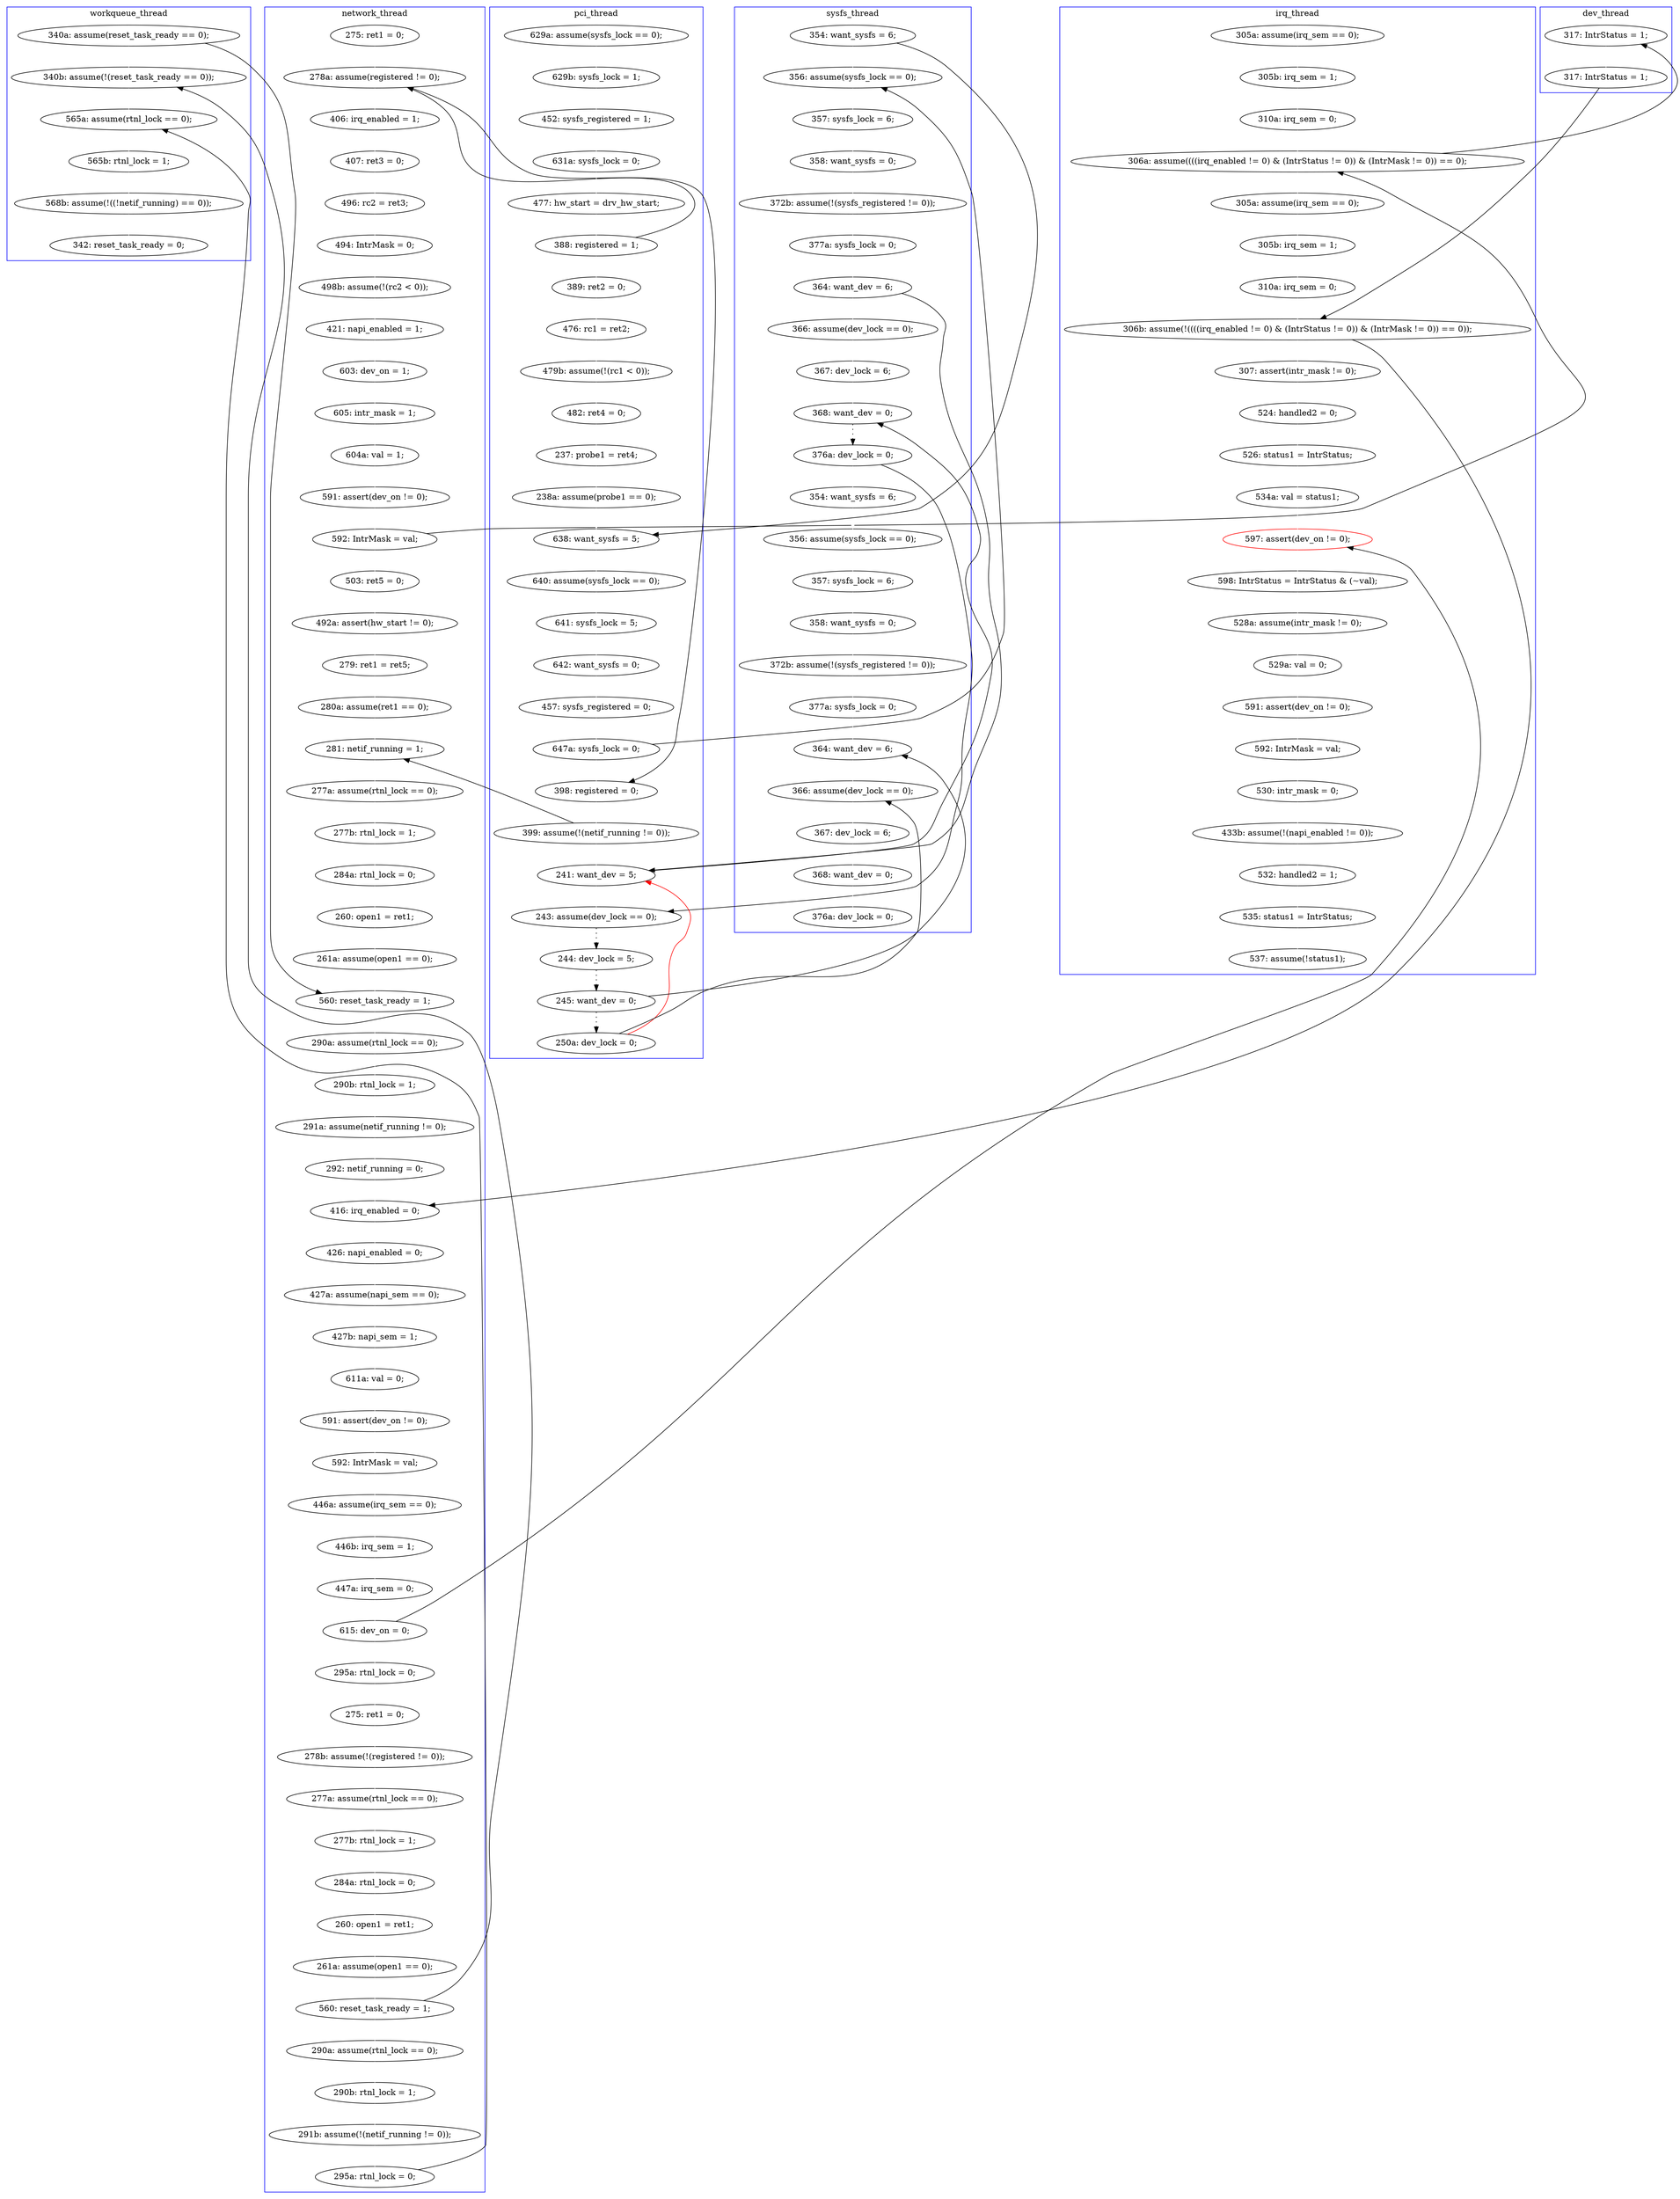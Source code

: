 digraph Counterexample {
	152 -> 154 [color = white, style = solid]
	157 -> 158 [color = white, style = solid]
	29 -> 34 [color = white, style = solid]
	86 -> 110 [color = black, style = solid, constraint = false]
	201 -> 217 [color = black, style = solid, constraint = false]
	129 -> 167 [color = black, style = solid, constraint = false]
	230 -> 231 [color = white, style = solid]
	275 -> 291 [color = white, style = solid]
	303 -> 304 [color = white, style = solid]
	65 -> 67 [color = white, style = solid]
	98 -> 156 [color = white, style = solid]
	150 -> 153 [color = white, style = solid]
	42 -> 49 [color = white, style = solid]
	110 -> 134 [color = white, style = solid]
	141 -> 224 [color = black, style = solid, constraint = false]
	163 -> 167 [color = white, style = solid]
	197 -> 198 [color = white, style = solid]
	210 -> 212 [color = white, style = solid]
	80 -> 81 [color = white, style = solid]
	139 -> 145 [color = white, style = solid]
	86 -> 93 [color = white, style = solid]
	108 -> 110 [color = white, style = solid]
	137 -> 139 [color = white, style = solid]
	128 -> 136 [color = white, style = solid]
	77 -> 80 [color = white, style = solid]
	127 -> 128 [color = white, style = solid]
	279 -> 281 [color = white, style = solid]
	242 -> 250 [color = white, style = solid]
	238 -> 242 [color = white, style = solid]
	160 -> 163 [color = white, style = solid]
	54 -> 63 [color = white, style = solid]
	294 -> 275 [color = red, style = solid, constraint = false]
	271 -> 276 [color = white, style = solid]
	217 -> 218 [color = white, style = solid]
	270 -> 271 [color = white, style = solid]
	67 -> 69 [color = white, style = solid]
	81 -> 88 [color = white, style = solid]
	40 -> 42 [color = white, style = solid]
	254 -> 256 [color = white, style = solid]
	271 -> 275 [color = black, style = solid, constraint = false]
	256 -> 257 [color = white, style = solid]
	222 -> 229 [color = white, style = solid]
	294 -> 303 [color = black, style = solid, constraint = false]
	129 -> 260 [color = white, style = solid]
	76 -> 82 [color = white, style = solid]
	141 -> 150 [color = white, style = solid]
	215 -> 217 [color = white, style = solid]
	259 -> 261 [color = white, style = solid]
	94 -> 95 [color = white, style = solid]
	184 -> 185 [color = white, style = solid]
	123 -> 224 [color = white, style = solid]
	50 -> 77 [color = white, style = solid]
	204 -> 210 [color = white, style = solid]
	139 -> 180 [color = black, style = solid, constraint = false]
	293 -> 299 [color = black, style = solid, constraint = false]
	110 -> 117 [color = black, style = solid, constraint = false]
	64 -> 65 [color = white, style = solid]
	136 -> 141 [color = white, style = solid]
	284 -> 286 [color = white, style = solid]
	277 -> 278 [color = white, style = solid]
	224 -> 225 [color = white, style = solid]
	299 -> 303 [color = white, style = solid]
	167 -> 171 [color = white, style = solid]
	283 -> 284 [color = white, style = solid]
	293 -> 294 [color = black, style = dotted]
	265 -> 267 [color = white, style = solid]
	174 -> 175 [color = white, style = solid]
	154 -> 215 [color = white, style = solid]
	125 -> 126 [color = white, style = solid]
	267 -> 314 [color = white, style = solid]
	282 -> 283 [color = white, style = solid]
	120 -> 139 [color = black, style = solid, constraint = false]
	212 -> 230 [color = white, style = solid]
	49 -> 54 [color = black, style = solid, constraint = false]
	297 -> 299 [color = white, style = solid]
	95 -> 98 [color = white, style = solid]
	246 -> 254 [color = white, style = solid]
	172 -> 174 [color = white, style = solid]
	251 -> 259 [color = white, style = solid]
	275 -> 278 [color = black, style = solid, constraint = false]
	190 -> 192 [color = white, style = solid]
	186 -> 190 [color = white, style = solid]
	286 -> 297 [color = white, style = solid]
	134 -> 135 [color = white, style = solid]
	292 -> 293 [color = black, style = dotted]
	278 -> 279 [color = black, style = dotted]
	159 -> 160 [color = white, style = solid]
	63 -> 64 [color = white, style = solid]
	231 -> 234 [color = white, style = solid]
	103 -> 104 [color = white, style = solid]
	192 -> 193 [color = white, style = solid]
	201 -> 204 [color = white, style = solid]
	117 -> 120 [color = white, style = solid]
	28 -> 29 [color = white, style = solid]
	85 -> 86 [color = white, style = solid]
	104 -> 108 [color = white, style = solid]
	145 -> 152 [color = white, style = solid]
	199 -> 201 [color = white, style = solid]
	232 -> 246 [color = white, style = solid]
	180 -> 184 [color = white, style = solid]
	279 -> 291 [color = black, style = solid, constraint = false]
	264 -> 265 [color = white, style = solid]
	229 -> 232 [color = white, style = solid]
	250 -> 251 [color = white, style = solid]
	93 -> 94 [color = white, style = solid]
	52 -> 54 [color = white, style = solid]
	235 -> 238 [color = white, style = solid]
	83 -> 85 [color = white, style = solid]
	158 -> 159 [color = white, style = solid]
	218 -> 221 [color = white, style = solid]
	276 -> 277 [color = white, style = solid]
	156 -> 157 [color = white, style = solid]
	91 -> 125 [color = white, style = solid]
	261 -> 264 [color = black, style = solid, constraint = false]
	69 -> 72 [color = white, style = solid]
	153 -> 275 [color = white, style = solid]
	126 -> 127 [color = white, style = solid]
	171 -> 172 [color = white, style = solid]
	153 -> 156 [color = black, style = solid, constraint = false]
	304 -> 305 [color = white, style = solid]
	193 -> 197 [color = white, style = solid]
	291 -> 292 [color = black, style = dotted]
	82 -> 83 [color = white, style = solid]
	72 -> 76 [color = white, style = solid]
	123 -> 125 [color = black, style = solid, constraint = false]
	281 -> 282 [color = white, style = solid]
	135 -> 137 [color = white, style = solid]
	185 -> 186 [color = white, style = solid]
	257 -> 311 [color = white, style = solid]
	175 -> 180 [color = white, style = solid]
	88 -> 91 [color = white, style = solid]
	234 -> 235 [color = white, style = solid]
	228 -> 270 [color = white, style = solid]
	54 -> 150 [color = black, style = solid, constraint = false]
	34 -> 40 [color = white, style = solid]
	260 -> 264 [color = white, style = solid]
	242 -> 260 [color = black, style = solid, constraint = false]
	221 -> 222 [color = white, style = solid]
	226 -> 228 [color = white, style = solid]
	225 -> 226 [color = white, style = solid]
	198 -> 199 [color = white, style = solid]
	305 -> 306 [color = white, style = solid]
	49 -> 50 [color = white, style = solid]
	subgraph cluster3 {
		label = irq_thread
		color = blue
		154  [label = "526: status1 = IntrStatus;"]
		139  [label = "306b: assume(!((((irq_enabled != 0) & (IntrStatus != 0)) & (IntrMask != 0)) == 0));"]
		257  [label = "535: status1 = IntrStatus;"]
		232  [label = "592: IntrMask = val;"]
		137  [label = "310a: irq_sem = 0;"]
		217  [label = "597: assert(dev_on != 0);", color = red]
		246  [label = "530: intr_mask = 0;"]
		134  [label = "305a: assume(irq_sem == 0);"]
		110  [label = "306a: assume((((irq_enabled != 0) & (IntrStatus != 0)) & (IntrMask != 0)) == 0);"]
		221  [label = "528a: assume(intr_mask != 0);"]
		311  [label = "537: assume(!status1);"]
		218  [label = "598: IntrStatus = IntrStatus & (~val);"]
		222  [label = "529a: val = 0;"]
		215  [label = "534a: val = status1;"]
		108  [label = "310a: irq_sem = 0;"]
		229  [label = "591: assert(dev_on != 0);"]
		145  [label = "307: assert(intr_mask != 0);"]
		256  [label = "532: handled2 = 1;"]
		103  [label = "305a: assume(irq_sem == 0);"]
		152  [label = "524: handled2 = 0;"]
		135  [label = "305b: irq_sem = 1;"]
		104  [label = "305b: irq_sem = 1;"]
		254  [label = "433b: assume(!(napi_enabled != 0));"]
	}
	subgraph cluster7 {
		label = dev_thread
		color = blue
		120  [label = "317: IntrStatus = 1;"]
		117  [label = "317: IntrStatus = 1;"]
	}
	subgraph cluster5 {
		label = workqueue_thread
		color = blue
		314  [label = "342: reset_task_ready = 0;"]
		265  [label = "565b: rtnl_lock = 1;"]
		267  [label = "568b: assume(!((!netif_running) == 0));"]
		264  [label = "565a: assume(rtnl_lock == 0);"]
		129  [label = "340a: assume(reset_task_ready == 0);"]
		260  [label = "340b: assume(!(reset_task_ready == 0));"]
	}
	subgraph cluster2 {
		label = network_thread
		color = blue
		238  [label = "261a: assume(open1 == 0);"]
		201  [label = "615: dev_on = 0;"]
		93  [label = "503: ret5 = 0;"]
		235  [label = "260: open1 = ret1;"]
		251  [label = "290b: rtnl_lock = 1;"]
		234  [label = "284a: rtnl_lock = 0;"]
		160  [label = "260: open1 = ret1;"]
		67  [label = "494: IntrMask = 0;"]
		193  [label = "592: IntrMask = val;"]
		186  [label = "427b: napi_sem = 1;"]
		210  [label = "275: ret1 = 0;"]
		76  [label = "603: dev_on = 1;"]
		198  [label = "446b: irq_sem = 1;"]
		204  [label = "295a: rtnl_lock = 0;"]
		85  [label = "591: assert(dev_on != 0);"]
		190  [label = "611a: val = 0;"]
		72  [label = "421: napi_enabled = 1;"]
		63  [label = "406: irq_enabled = 1;"]
		83  [label = "604a: val = 1;"]
		250  [label = "290a: assume(rtnl_lock == 0);"]
		199  [label = "447a: irq_sem = 0;"]
		171  [label = "290a: assume(rtnl_lock == 0);"]
		259  [label = "291b: assume(!(netif_running != 0));"]
		65  [label = "496: rc2 = ret3;"]
		197  [label = "446a: assume(irq_sem == 0);"]
		64  [label = "407: ret3 = 0;"]
		86  [label = "592: IntrMask = val;"]
		98  [label = "280a: assume(ret1 == 0);"]
		180  [label = "416: irq_enabled = 0;"]
		157  [label = "277a: assume(rtnl_lock == 0);"]
		231  [label = "277b: rtnl_lock = 1;"]
		185  [label = "427a: assume(napi_sem == 0);"]
		158  [label = "277b: rtnl_lock = 1;"]
		184  [label = "426: napi_enabled = 0;"]
		95  [label = "279: ret1 = ret5;"]
		159  [label = "284a: rtnl_lock = 0;"]
		82  [label = "605: intr_mask = 1;"]
		242  [label = "560: reset_task_ready = 1;"]
		156  [label = "281: netif_running = 1;"]
		94  [label = "492a: assert(hw_start != 0);"]
		172  [label = "290b: rtnl_lock = 1;"]
		163  [label = "261a: assume(open1 == 0);"]
		54  [label = "278a: assume(registered != 0);"]
		261  [label = "295a: rtnl_lock = 0;"]
		175  [label = "292: netif_running = 0;"]
		52  [label = "275: ret1 = 0;"]
		174  [label = "291a: assume(netif_running != 0);"]
		167  [label = "560: reset_task_ready = 1;"]
		192  [label = "591: assert(dev_on != 0);"]
		230  [label = "277a: assume(rtnl_lock == 0);"]
		212  [label = "278b: assume(!(registered != 0));"]
		69  [label = "498b: assume(!(rc2 < 0));"]
	}
	subgraph cluster6 {
		label = sysfs_thread
		color = blue
		281  [label = "354: want_sysfs = 6;"]
		306  [label = "376a: dev_lock = 0;"]
		276  [label = "366: assume(dev_lock == 0);"]
		279  [label = "376a: dev_lock = 0;"]
		123  [label = "354: want_sysfs = 6;"]
		283  [label = "357: sysfs_lock = 6;"]
		297  [label = "377a: sysfs_lock = 0;"]
		304  [label = "367: dev_lock = 6;"]
		278  [label = "368: want_dev = 0;"]
		303  [label = "366: assume(dev_lock == 0);"]
		282  [label = "356: assume(sysfs_lock == 0);"]
		299  [label = "364: want_dev = 6;"]
		224  [label = "356: assume(sysfs_lock == 0);"]
		228  [label = "372b: assume(!(sysfs_registered != 0));"]
		271  [label = "364: want_dev = 6;"]
		270  [label = "377a: sysfs_lock = 0;"]
		225  [label = "357: sysfs_lock = 6;"]
		277  [label = "367: dev_lock = 6;"]
		284  [label = "358: want_sysfs = 0;"]
		305  [label = "368: want_dev = 0;"]
		226  [label = "358: want_sysfs = 0;"]
		286  [label = "372b: assume(!(sysfs_registered != 0));"]
	}
	subgraph cluster1 {
		label = pci_thread
		color = blue
		292  [label = "244: dev_lock = 5;"]
		126  [label = "640: assume(sysfs_lock == 0);"]
		80  [label = "479b: assume(!(rc1 < 0));"]
		127  [label = "641: sysfs_lock = 5;"]
		81  [label = "482: ret4 = 0;"]
		42  [label = "477: hw_start = drv_hw_start;"]
		128  [label = "642: want_sysfs = 0;"]
		50  [label = "389: ret2 = 0;"]
		153  [label = "399: assume(!(netif_running != 0));"]
		293  [label = "245: want_dev = 0;"]
		28  [label = "629a: assume(sysfs_lock == 0);"]
		125  [label = "638: want_sysfs = 5;"]
		150  [label = "398: registered = 0;"]
		294  [label = "250a: dev_lock = 0;"]
		275  [label = "241: want_dev = 5;"]
		77  [label = "476: rc1 = ret2;"]
		91  [label = "238a: assume(probe1 == 0);"]
		88  [label = "237: probe1 = ret4;"]
		49  [label = "388: registered = 1;"]
		141  [label = "647a: sysfs_lock = 0;"]
		29  [label = "629b: sysfs_lock = 1;"]
		40  [label = "631a: sysfs_lock = 0;"]
		136  [label = "457: sysfs_registered = 0;"]
		291  [label = "243: assume(dev_lock == 0);"]
		34  [label = "452: sysfs_registered = 1;"]
	}
}